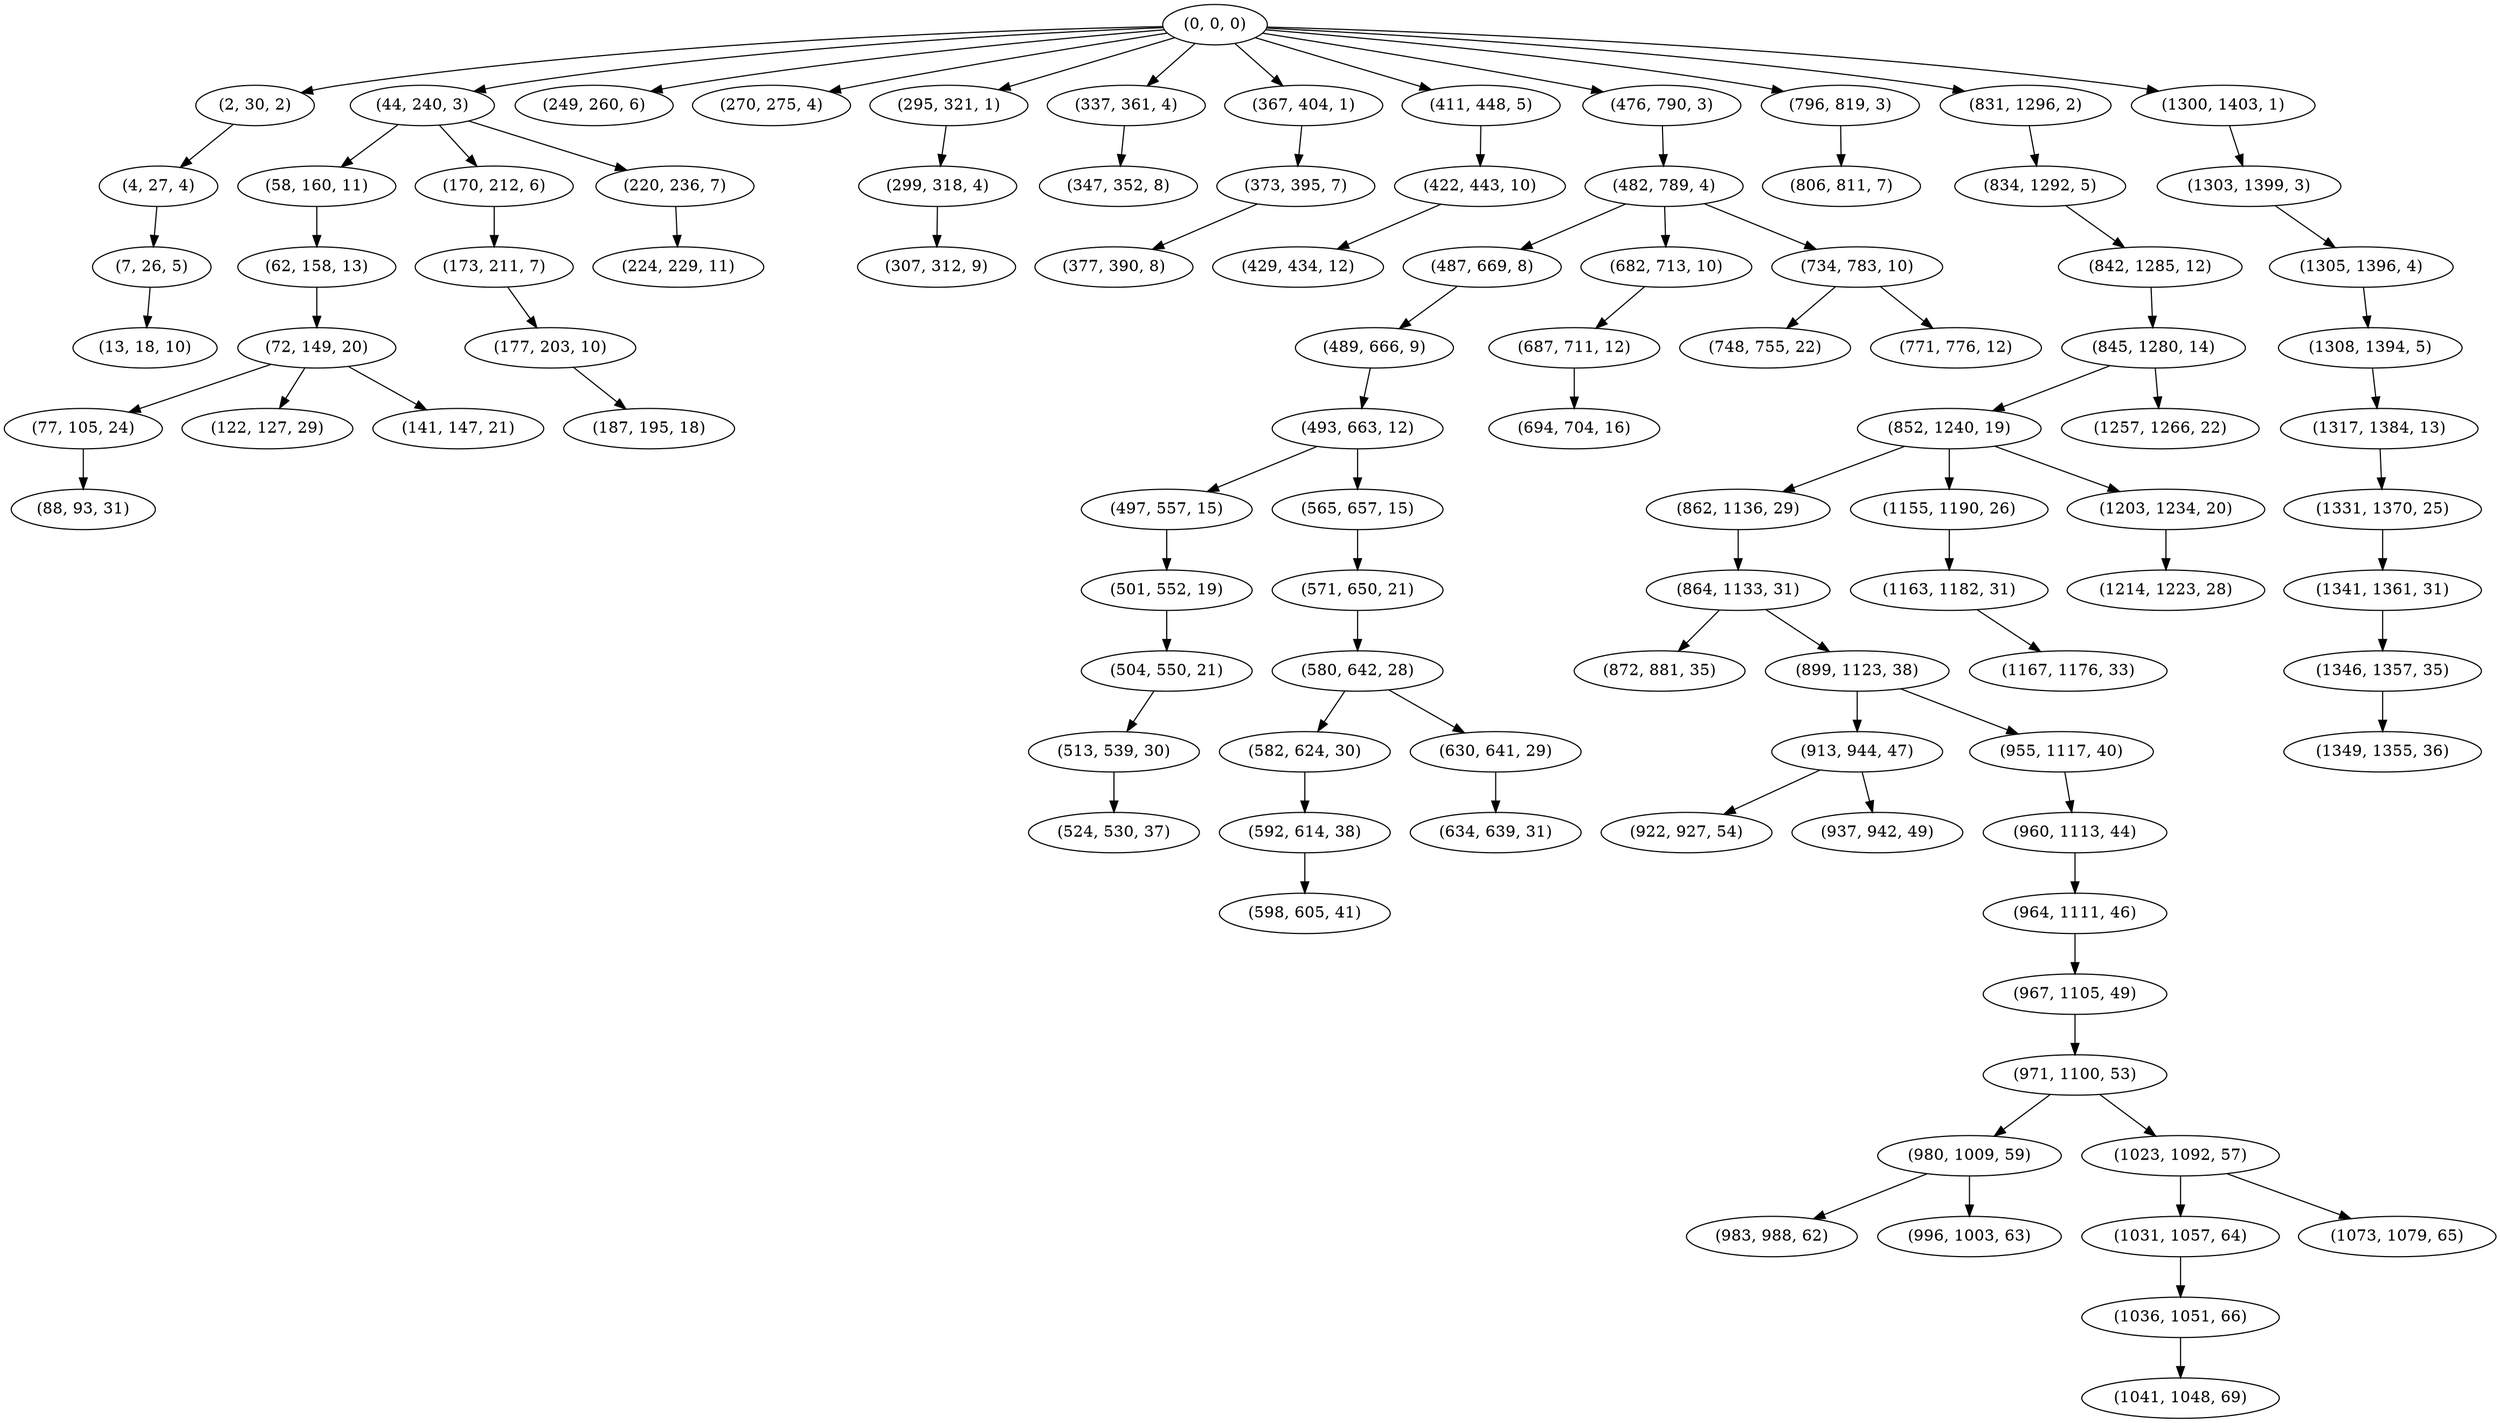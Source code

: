 digraph tree {
    "(0, 0, 0)";
    "(2, 30, 2)";
    "(4, 27, 4)";
    "(7, 26, 5)";
    "(13, 18, 10)";
    "(44, 240, 3)";
    "(58, 160, 11)";
    "(62, 158, 13)";
    "(72, 149, 20)";
    "(77, 105, 24)";
    "(88, 93, 31)";
    "(122, 127, 29)";
    "(141, 147, 21)";
    "(170, 212, 6)";
    "(173, 211, 7)";
    "(177, 203, 10)";
    "(187, 195, 18)";
    "(220, 236, 7)";
    "(224, 229, 11)";
    "(249, 260, 6)";
    "(270, 275, 4)";
    "(295, 321, 1)";
    "(299, 318, 4)";
    "(307, 312, 9)";
    "(337, 361, 4)";
    "(347, 352, 8)";
    "(367, 404, 1)";
    "(373, 395, 7)";
    "(377, 390, 8)";
    "(411, 448, 5)";
    "(422, 443, 10)";
    "(429, 434, 12)";
    "(476, 790, 3)";
    "(482, 789, 4)";
    "(487, 669, 8)";
    "(489, 666, 9)";
    "(493, 663, 12)";
    "(497, 557, 15)";
    "(501, 552, 19)";
    "(504, 550, 21)";
    "(513, 539, 30)";
    "(524, 530, 37)";
    "(565, 657, 15)";
    "(571, 650, 21)";
    "(580, 642, 28)";
    "(582, 624, 30)";
    "(592, 614, 38)";
    "(598, 605, 41)";
    "(630, 641, 29)";
    "(634, 639, 31)";
    "(682, 713, 10)";
    "(687, 711, 12)";
    "(694, 704, 16)";
    "(734, 783, 10)";
    "(748, 755, 22)";
    "(771, 776, 12)";
    "(796, 819, 3)";
    "(806, 811, 7)";
    "(831, 1296, 2)";
    "(834, 1292, 5)";
    "(842, 1285, 12)";
    "(845, 1280, 14)";
    "(852, 1240, 19)";
    "(862, 1136, 29)";
    "(864, 1133, 31)";
    "(872, 881, 35)";
    "(899, 1123, 38)";
    "(913, 944, 47)";
    "(922, 927, 54)";
    "(937, 942, 49)";
    "(955, 1117, 40)";
    "(960, 1113, 44)";
    "(964, 1111, 46)";
    "(967, 1105, 49)";
    "(971, 1100, 53)";
    "(980, 1009, 59)";
    "(983, 988, 62)";
    "(996, 1003, 63)";
    "(1023, 1092, 57)";
    "(1031, 1057, 64)";
    "(1036, 1051, 66)";
    "(1041, 1048, 69)";
    "(1073, 1079, 65)";
    "(1155, 1190, 26)";
    "(1163, 1182, 31)";
    "(1167, 1176, 33)";
    "(1203, 1234, 20)";
    "(1214, 1223, 28)";
    "(1257, 1266, 22)";
    "(1300, 1403, 1)";
    "(1303, 1399, 3)";
    "(1305, 1396, 4)";
    "(1308, 1394, 5)";
    "(1317, 1384, 13)";
    "(1331, 1370, 25)";
    "(1341, 1361, 31)";
    "(1346, 1357, 35)";
    "(1349, 1355, 36)";
    "(0, 0, 0)" -> "(2, 30, 2)";
    "(0, 0, 0)" -> "(44, 240, 3)";
    "(0, 0, 0)" -> "(249, 260, 6)";
    "(0, 0, 0)" -> "(270, 275, 4)";
    "(0, 0, 0)" -> "(295, 321, 1)";
    "(0, 0, 0)" -> "(337, 361, 4)";
    "(0, 0, 0)" -> "(367, 404, 1)";
    "(0, 0, 0)" -> "(411, 448, 5)";
    "(0, 0, 0)" -> "(476, 790, 3)";
    "(0, 0, 0)" -> "(796, 819, 3)";
    "(0, 0, 0)" -> "(831, 1296, 2)";
    "(0, 0, 0)" -> "(1300, 1403, 1)";
    "(2, 30, 2)" -> "(4, 27, 4)";
    "(4, 27, 4)" -> "(7, 26, 5)";
    "(7, 26, 5)" -> "(13, 18, 10)";
    "(44, 240, 3)" -> "(58, 160, 11)";
    "(44, 240, 3)" -> "(170, 212, 6)";
    "(44, 240, 3)" -> "(220, 236, 7)";
    "(58, 160, 11)" -> "(62, 158, 13)";
    "(62, 158, 13)" -> "(72, 149, 20)";
    "(72, 149, 20)" -> "(77, 105, 24)";
    "(72, 149, 20)" -> "(122, 127, 29)";
    "(72, 149, 20)" -> "(141, 147, 21)";
    "(77, 105, 24)" -> "(88, 93, 31)";
    "(170, 212, 6)" -> "(173, 211, 7)";
    "(173, 211, 7)" -> "(177, 203, 10)";
    "(177, 203, 10)" -> "(187, 195, 18)";
    "(220, 236, 7)" -> "(224, 229, 11)";
    "(295, 321, 1)" -> "(299, 318, 4)";
    "(299, 318, 4)" -> "(307, 312, 9)";
    "(337, 361, 4)" -> "(347, 352, 8)";
    "(367, 404, 1)" -> "(373, 395, 7)";
    "(373, 395, 7)" -> "(377, 390, 8)";
    "(411, 448, 5)" -> "(422, 443, 10)";
    "(422, 443, 10)" -> "(429, 434, 12)";
    "(476, 790, 3)" -> "(482, 789, 4)";
    "(482, 789, 4)" -> "(487, 669, 8)";
    "(482, 789, 4)" -> "(682, 713, 10)";
    "(482, 789, 4)" -> "(734, 783, 10)";
    "(487, 669, 8)" -> "(489, 666, 9)";
    "(489, 666, 9)" -> "(493, 663, 12)";
    "(493, 663, 12)" -> "(497, 557, 15)";
    "(493, 663, 12)" -> "(565, 657, 15)";
    "(497, 557, 15)" -> "(501, 552, 19)";
    "(501, 552, 19)" -> "(504, 550, 21)";
    "(504, 550, 21)" -> "(513, 539, 30)";
    "(513, 539, 30)" -> "(524, 530, 37)";
    "(565, 657, 15)" -> "(571, 650, 21)";
    "(571, 650, 21)" -> "(580, 642, 28)";
    "(580, 642, 28)" -> "(582, 624, 30)";
    "(580, 642, 28)" -> "(630, 641, 29)";
    "(582, 624, 30)" -> "(592, 614, 38)";
    "(592, 614, 38)" -> "(598, 605, 41)";
    "(630, 641, 29)" -> "(634, 639, 31)";
    "(682, 713, 10)" -> "(687, 711, 12)";
    "(687, 711, 12)" -> "(694, 704, 16)";
    "(734, 783, 10)" -> "(748, 755, 22)";
    "(734, 783, 10)" -> "(771, 776, 12)";
    "(796, 819, 3)" -> "(806, 811, 7)";
    "(831, 1296, 2)" -> "(834, 1292, 5)";
    "(834, 1292, 5)" -> "(842, 1285, 12)";
    "(842, 1285, 12)" -> "(845, 1280, 14)";
    "(845, 1280, 14)" -> "(852, 1240, 19)";
    "(845, 1280, 14)" -> "(1257, 1266, 22)";
    "(852, 1240, 19)" -> "(862, 1136, 29)";
    "(852, 1240, 19)" -> "(1155, 1190, 26)";
    "(852, 1240, 19)" -> "(1203, 1234, 20)";
    "(862, 1136, 29)" -> "(864, 1133, 31)";
    "(864, 1133, 31)" -> "(872, 881, 35)";
    "(864, 1133, 31)" -> "(899, 1123, 38)";
    "(899, 1123, 38)" -> "(913, 944, 47)";
    "(899, 1123, 38)" -> "(955, 1117, 40)";
    "(913, 944, 47)" -> "(922, 927, 54)";
    "(913, 944, 47)" -> "(937, 942, 49)";
    "(955, 1117, 40)" -> "(960, 1113, 44)";
    "(960, 1113, 44)" -> "(964, 1111, 46)";
    "(964, 1111, 46)" -> "(967, 1105, 49)";
    "(967, 1105, 49)" -> "(971, 1100, 53)";
    "(971, 1100, 53)" -> "(980, 1009, 59)";
    "(971, 1100, 53)" -> "(1023, 1092, 57)";
    "(980, 1009, 59)" -> "(983, 988, 62)";
    "(980, 1009, 59)" -> "(996, 1003, 63)";
    "(1023, 1092, 57)" -> "(1031, 1057, 64)";
    "(1023, 1092, 57)" -> "(1073, 1079, 65)";
    "(1031, 1057, 64)" -> "(1036, 1051, 66)";
    "(1036, 1051, 66)" -> "(1041, 1048, 69)";
    "(1155, 1190, 26)" -> "(1163, 1182, 31)";
    "(1163, 1182, 31)" -> "(1167, 1176, 33)";
    "(1203, 1234, 20)" -> "(1214, 1223, 28)";
    "(1300, 1403, 1)" -> "(1303, 1399, 3)";
    "(1303, 1399, 3)" -> "(1305, 1396, 4)";
    "(1305, 1396, 4)" -> "(1308, 1394, 5)";
    "(1308, 1394, 5)" -> "(1317, 1384, 13)";
    "(1317, 1384, 13)" -> "(1331, 1370, 25)";
    "(1331, 1370, 25)" -> "(1341, 1361, 31)";
    "(1341, 1361, 31)" -> "(1346, 1357, 35)";
    "(1346, 1357, 35)" -> "(1349, 1355, 36)";
}
